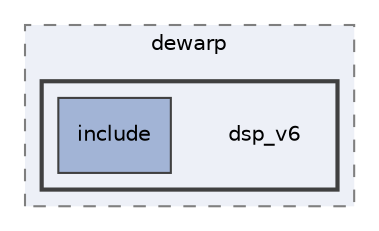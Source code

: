 digraph "prebuild/library/dewarp/dsp_v6"
{
 // INTERACTIVE_SVG=YES
 // LATEX_PDF_SIZE
  bgcolor="transparent";
  edge [fontname="Helvetica",fontsize="10",labelfontname="Helvetica",labelfontsize="10"];
  node [fontname="Helvetica",fontsize="10",shape=record];
  compound=true
  subgraph clusterdir_385cbd80c533d35bcf10d3f84e3410f7 {
    graph [ bgcolor="#edf0f7", pencolor="grey50", style="filled,dashed,", label="dewarp", fontname="Helvetica", fontsize="10", URL="dir_385cbd80c533d35bcf10d3f84e3410f7.html"]
  subgraph clusterdir_5e82b8365bebe8aa73c83fab74d40735 {
    graph [ bgcolor="#edf0f7", pencolor="grey25", style="filled,bold,", label="", fontname="Helvetica", fontsize="10", URL="dir_5e82b8365bebe8aa73c83fab74d40735.html"]
    dir_5e82b8365bebe8aa73c83fab74d40735 [shape=plaintext, label="dsp_v6"];
  dir_d13a79b26825dda84da4e3101d14c543 [shape=box, label="include", style="filled,", fillcolor="#a2b4d6", color="grey25", URL="dir_d13a79b26825dda84da4e3101d14c543.html"];
  }
  }
}
